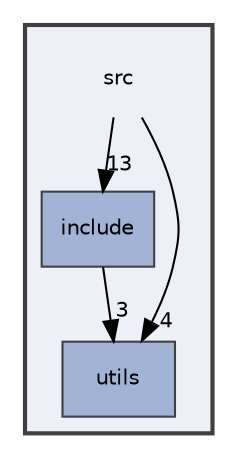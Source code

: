 digraph "src"
{
 // LATEX_PDF_SIZE
  edge [fontname="Helvetica",fontsize="10",labelfontname="Helvetica",labelfontsize="10"];
  node [fontname="Helvetica",fontsize="10",shape=record];
  compound=true
  subgraph clusterdir_68267d1309a1af8e8297ef4c3efbcdba {
    graph [ bgcolor="#edf0f7", pencolor="grey25", style="filled,bold,", label="", fontname="Helvetica", fontsize="10", URL="dir_68267d1309a1af8e8297ef4c3efbcdba.html"]
    dir_68267d1309a1af8e8297ef4c3efbcdba [shape=plaintext, label="src"];
  dir_b0856f6b0d80ccb263b2f415c91f9e17 [shape=box, label="include", style="filled,", fillcolor="#a2b4d6", color="grey25", URL="dir_b0856f6b0d80ccb263b2f415c91f9e17.html"];
  dir_313caf1132e152dd9b58bea13a4052ca [shape=box, label="utils", style="filled,", fillcolor="#a2b4d6", color="grey25", URL="dir_313caf1132e152dd9b58bea13a4052ca.html"];
  }
  dir_68267d1309a1af8e8297ef4c3efbcdba->dir_313caf1132e152dd9b58bea13a4052ca [headlabel="4", labeldistance=1.5 headhref="dir_000001_000002.html"];
  dir_68267d1309a1af8e8297ef4c3efbcdba->dir_b0856f6b0d80ccb263b2f415c91f9e17 [headlabel="13", labeldistance=1.5 headhref="dir_000001_000000.html"];
  dir_b0856f6b0d80ccb263b2f415c91f9e17->dir_313caf1132e152dd9b58bea13a4052ca [headlabel="3", labeldistance=1.5 headhref="dir_000000_000002.html"];
}
